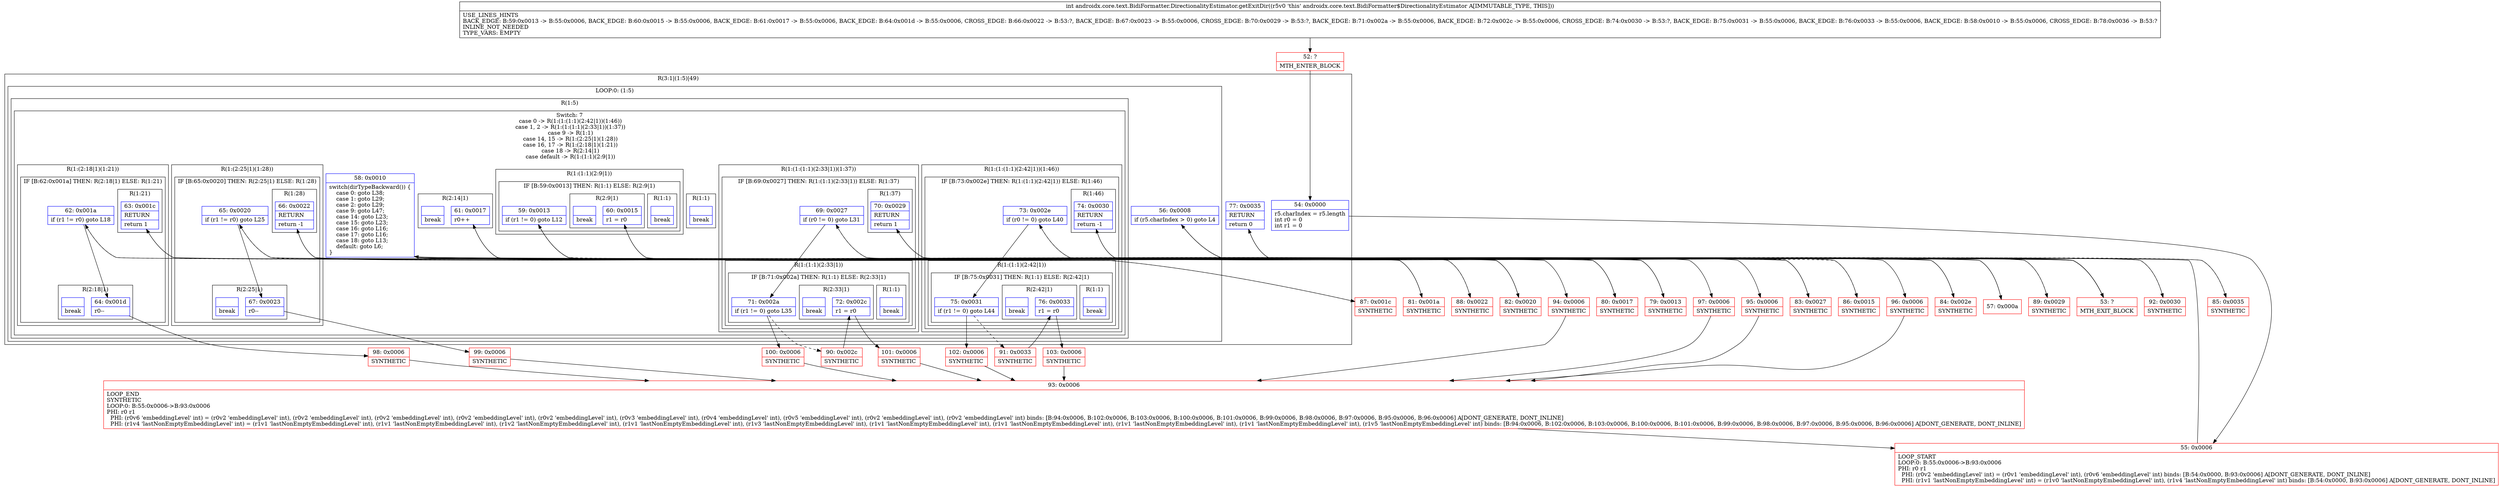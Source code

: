 digraph "CFG forandroidx.core.text.BidiFormatter.DirectionalityEstimator.getExitDir()I" {
subgraph cluster_Region_294732804 {
label = "R(3:1|(1:5)|49)";
node [shape=record,color=blue];
Node_54 [shape=record,label="{54\:\ 0x0000|r5.charIndex = r5.length\lint r0 = 0\lint r1 = 0\l}"];
subgraph cluster_LoopRegion_1325796715 {
label = "LOOP:0: (1:5)";
node [shape=record,color=blue];
Node_56 [shape=record,label="{56\:\ 0x0008|if (r5.charIndex \> 0) goto L4\l}"];
subgraph cluster_Region_586201674 {
label = "R(1:5)";
node [shape=record,color=blue];
subgraph cluster_SwitchRegion_2092264310 {
label = "Switch: 7
 case 0 -> R(1:(1:(1:1)(2:42|1))(1:46))
 case 1, 2 -> R(1:(1:(1:1)(2:33|1))(1:37))
 case 9 -> R(1:1)
 case 14, 15 -> R(1:(2:25|1)(1:28))
 case 16, 17 -> R(1:(2:18|1)(1:21))
 case 18 -> R(2:14|1)
 case default -> R(1:(1:1)(2:9|1))";
node [shape=record,color=blue];
Node_58 [shape=record,label="{58\:\ 0x0010|switch(dirTypeBackward()) \{\l    case 0: goto L38;\l    case 1: goto L29;\l    case 2: goto L29;\l    case 9: goto L47;\l    case 14: goto L23;\l    case 15: goto L23;\l    case 16: goto L16;\l    case 17: goto L16;\l    case 18: goto L13;\l    default: goto L6;\l\}\l}"];
subgraph cluster_Region_843494172 {
label = "R(1:(1:(1:1)(2:42|1))(1:46))";
node [shape=record,color=blue];
subgraph cluster_IfRegion_2073723628 {
label = "IF [B:73:0x002e] THEN: R(1:(1:1)(2:42|1)) ELSE: R(1:46)";
node [shape=record,color=blue];
Node_73 [shape=record,label="{73\:\ 0x002e|if (r0 != 0) goto L40\l}"];
subgraph cluster_Region_1297390954 {
label = "R(1:(1:1)(2:42|1))";
node [shape=record,color=blue];
subgraph cluster_IfRegion_214823068 {
label = "IF [B:75:0x0031] THEN: R(1:1) ELSE: R(2:42|1)";
node [shape=record,color=blue];
Node_75 [shape=record,label="{75\:\ 0x0031|if (r1 != 0) goto L44\l}"];
subgraph cluster_Region_1783712864 {
label = "R(1:1)";
node [shape=record,color=blue];
Node_InsnContainer_1038640263 [shape=record,label="{|break\l}"];
}
subgraph cluster_Region_2100980820 {
label = "R(2:42|1)";
node [shape=record,color=blue];
Node_76 [shape=record,label="{76\:\ 0x0033|r1 = r0\l}"];
Node_InsnContainer_984743541 [shape=record,label="{|break\l}"];
}
}
}
subgraph cluster_Region_1399294852 {
label = "R(1:46)";
node [shape=record,color=blue];
Node_74 [shape=record,label="{74\:\ 0x0030|RETURN\l|return \-1\l}"];
}
}
}
subgraph cluster_Region_859176900 {
label = "R(1:(1:(1:1)(2:33|1))(1:37))";
node [shape=record,color=blue];
subgraph cluster_IfRegion_2051933085 {
label = "IF [B:69:0x0027] THEN: R(1:(1:1)(2:33|1)) ELSE: R(1:37)";
node [shape=record,color=blue];
Node_69 [shape=record,label="{69\:\ 0x0027|if (r0 != 0) goto L31\l}"];
subgraph cluster_Region_1292331385 {
label = "R(1:(1:1)(2:33|1))";
node [shape=record,color=blue];
subgraph cluster_IfRegion_800207577 {
label = "IF [B:71:0x002a] THEN: R(1:1) ELSE: R(2:33|1)";
node [shape=record,color=blue];
Node_71 [shape=record,label="{71\:\ 0x002a|if (r1 != 0) goto L35\l}"];
subgraph cluster_Region_2029020410 {
label = "R(1:1)";
node [shape=record,color=blue];
Node_InsnContainer_396688331 [shape=record,label="{|break\l}"];
}
subgraph cluster_Region_415296453 {
label = "R(2:33|1)";
node [shape=record,color=blue];
Node_72 [shape=record,label="{72\:\ 0x002c|r1 = r0\l}"];
Node_InsnContainer_200535332 [shape=record,label="{|break\l}"];
}
}
}
subgraph cluster_Region_2101940610 {
label = "R(1:37)";
node [shape=record,color=blue];
Node_70 [shape=record,label="{70\:\ 0x0029|RETURN\l|return 1\l}"];
}
}
}
subgraph cluster_Region_107314533 {
label = "R(1:1)";
node [shape=record,color=blue];
Node_InsnContainer_909096129 [shape=record,label="{|break\l}"];
}
subgraph cluster_Region_581039597 {
label = "R(1:(2:25|1)(1:28))";
node [shape=record,color=blue];
subgraph cluster_IfRegion_929208275 {
label = "IF [B:65:0x0020] THEN: R(2:25|1) ELSE: R(1:28)";
node [shape=record,color=blue];
Node_65 [shape=record,label="{65\:\ 0x0020|if (r1 != r0) goto L25\l}"];
subgraph cluster_Region_2006857500 {
label = "R(2:25|1)";
node [shape=record,color=blue];
Node_67 [shape=record,label="{67\:\ 0x0023|r0\-\-\l}"];
Node_InsnContainer_391193914 [shape=record,label="{|break\l}"];
}
subgraph cluster_Region_980610272 {
label = "R(1:28)";
node [shape=record,color=blue];
Node_66 [shape=record,label="{66\:\ 0x0022|RETURN\l|return \-1\l}"];
}
}
}
subgraph cluster_Region_1899028179 {
label = "R(1:(2:18|1)(1:21))";
node [shape=record,color=blue];
subgraph cluster_IfRegion_429135271 {
label = "IF [B:62:0x001a] THEN: R(2:18|1) ELSE: R(1:21)";
node [shape=record,color=blue];
Node_62 [shape=record,label="{62\:\ 0x001a|if (r1 != r0) goto L18\l}"];
subgraph cluster_Region_1084816253 {
label = "R(2:18|1)";
node [shape=record,color=blue];
Node_64 [shape=record,label="{64\:\ 0x001d|r0\-\-\l}"];
Node_InsnContainer_1553159045 [shape=record,label="{|break\l}"];
}
subgraph cluster_Region_1123407320 {
label = "R(1:21)";
node [shape=record,color=blue];
Node_63 [shape=record,label="{63\:\ 0x001c|RETURN\l|return 1\l}"];
}
}
}
subgraph cluster_Region_1622170522 {
label = "R(2:14|1)";
node [shape=record,color=blue];
Node_61 [shape=record,label="{61\:\ 0x0017|r0++\l}"];
Node_InsnContainer_1867326602 [shape=record,label="{|break\l}"];
}
subgraph cluster_Region_419215862 {
label = "R(1:(1:1)(2:9|1))";
node [shape=record,color=blue];
subgraph cluster_IfRegion_372384677 {
label = "IF [B:59:0x0013] THEN: R(1:1) ELSE: R(2:9|1)";
node [shape=record,color=blue];
Node_59 [shape=record,label="{59\:\ 0x0013|if (r1 != 0) goto L12\l}"];
subgraph cluster_Region_1580588567 {
label = "R(1:1)";
node [shape=record,color=blue];
Node_InsnContainer_847420188 [shape=record,label="{|break\l}"];
}
subgraph cluster_Region_332181475 {
label = "R(2:9|1)";
node [shape=record,color=blue];
Node_60 [shape=record,label="{60\:\ 0x0015|r1 = r0\l}"];
Node_InsnContainer_879595698 [shape=record,label="{|break\l}"];
}
}
}
}
}
}
Node_77 [shape=record,label="{77\:\ 0x0035|RETURN\l|return 0\l}"];
}
Node_52 [shape=record,color=red,label="{52\:\ ?|MTH_ENTER_BLOCK\l}"];
Node_55 [shape=record,color=red,label="{55\:\ 0x0006|LOOP_START\lLOOP:0: B:55:0x0006\-\>B:93:0x0006\lPHI: r0 r1 \l  PHI: (r0v2 'embeddingLevel' int) = (r0v1 'embeddingLevel' int), (r0v6 'embeddingLevel' int) binds: [B:54:0x0000, B:93:0x0006] A[DONT_GENERATE, DONT_INLINE]\l  PHI: (r1v1 'lastNonEmptyEmbeddingLevel' int) = (r1v0 'lastNonEmptyEmbeddingLevel' int), (r1v4 'lastNonEmptyEmbeddingLevel' int) binds: [B:54:0x0000, B:93:0x0006] A[DONT_GENERATE, DONT_INLINE]\l}"];
Node_57 [shape=record,color=red,label="{57\:\ 0x000a}"];
Node_79 [shape=record,color=red,label="{79\:\ 0x0013|SYNTHETIC\l}"];
Node_86 [shape=record,color=red,label="{86\:\ 0x0015|SYNTHETIC\l}"];
Node_96 [shape=record,color=red,label="{96\:\ 0x0006|SYNTHETIC\l}"];
Node_93 [shape=record,color=red,label="{93\:\ 0x0006|LOOP_END\lSYNTHETIC\lLOOP:0: B:55:0x0006\-\>B:93:0x0006\lPHI: r0 r1 \l  PHI: (r0v6 'embeddingLevel' int) = (r0v2 'embeddingLevel' int), (r0v2 'embeddingLevel' int), (r0v2 'embeddingLevel' int), (r0v2 'embeddingLevel' int), (r0v2 'embeddingLevel' int), (r0v3 'embeddingLevel' int), (r0v4 'embeddingLevel' int), (r0v5 'embeddingLevel' int), (r0v2 'embeddingLevel' int), (r0v2 'embeddingLevel' int) binds: [B:94:0x0006, B:102:0x0006, B:103:0x0006, B:100:0x0006, B:101:0x0006, B:99:0x0006, B:98:0x0006, B:97:0x0006, B:95:0x0006, B:96:0x0006] A[DONT_GENERATE, DONT_INLINE]\l  PHI: (r1v4 'lastNonEmptyEmbeddingLevel' int) = (r1v1 'lastNonEmptyEmbeddingLevel' int), (r1v1 'lastNonEmptyEmbeddingLevel' int), (r1v2 'lastNonEmptyEmbeddingLevel' int), (r1v1 'lastNonEmptyEmbeddingLevel' int), (r1v3 'lastNonEmptyEmbeddingLevel' int), (r1v1 'lastNonEmptyEmbeddingLevel' int), (r1v1 'lastNonEmptyEmbeddingLevel' int), (r1v1 'lastNonEmptyEmbeddingLevel' int), (r1v1 'lastNonEmptyEmbeddingLevel' int), (r1v5 'lastNonEmptyEmbeddingLevel' int) binds: [B:94:0x0006, B:102:0x0006, B:103:0x0006, B:100:0x0006, B:101:0x0006, B:99:0x0006, B:98:0x0006, B:97:0x0006, B:95:0x0006, B:96:0x0006] A[DONT_GENERATE, DONT_INLINE]\l}"];
Node_95 [shape=record,color=red,label="{95\:\ 0x0006|SYNTHETIC\l}"];
Node_80 [shape=record,color=red,label="{80\:\ 0x0017|SYNTHETIC\l}"];
Node_97 [shape=record,color=red,label="{97\:\ 0x0006|SYNTHETIC\l}"];
Node_81 [shape=record,color=red,label="{81\:\ 0x001a|SYNTHETIC\l}"];
Node_98 [shape=record,color=red,label="{98\:\ 0x0006|SYNTHETIC\l}"];
Node_87 [shape=record,color=red,label="{87\:\ 0x001c|SYNTHETIC\l}"];
Node_53 [shape=record,color=red,label="{53\:\ ?|MTH_EXIT_BLOCK\l}"];
Node_82 [shape=record,color=red,label="{82\:\ 0x0020|SYNTHETIC\l}"];
Node_99 [shape=record,color=red,label="{99\:\ 0x0006|SYNTHETIC\l}"];
Node_88 [shape=record,color=red,label="{88\:\ 0x0022|SYNTHETIC\l}"];
Node_83 [shape=record,color=red,label="{83\:\ 0x0027|SYNTHETIC\l}"];
Node_90 [shape=record,color=red,label="{90\:\ 0x002c|SYNTHETIC\l}"];
Node_101 [shape=record,color=red,label="{101\:\ 0x0006|SYNTHETIC\l}"];
Node_100 [shape=record,color=red,label="{100\:\ 0x0006|SYNTHETIC\l}"];
Node_89 [shape=record,color=red,label="{89\:\ 0x0029|SYNTHETIC\l}"];
Node_84 [shape=record,color=red,label="{84\:\ 0x002e|SYNTHETIC\l}"];
Node_91 [shape=record,color=red,label="{91\:\ 0x0033|SYNTHETIC\l}"];
Node_103 [shape=record,color=red,label="{103\:\ 0x0006|SYNTHETIC\l}"];
Node_102 [shape=record,color=red,label="{102\:\ 0x0006|SYNTHETIC\l}"];
Node_92 [shape=record,color=red,label="{92\:\ 0x0030|SYNTHETIC\l}"];
Node_94 [shape=record,color=red,label="{94\:\ 0x0006|SYNTHETIC\l}"];
Node_85 [shape=record,color=red,label="{85\:\ 0x0035|SYNTHETIC\l}"];
MethodNode[shape=record,label="{int androidx.core.text.BidiFormatter.DirectionalityEstimator.getExitDir((r5v0 'this' androidx.core.text.BidiFormatter$DirectionalityEstimator A[IMMUTABLE_TYPE, THIS]))  | USE_LINES_HINTS\lBACK_EDGE: B:59:0x0013 \-\> B:55:0x0006, BACK_EDGE: B:60:0x0015 \-\> B:55:0x0006, BACK_EDGE: B:61:0x0017 \-\> B:55:0x0006, BACK_EDGE: B:64:0x001d \-\> B:55:0x0006, CROSS_EDGE: B:66:0x0022 \-\> B:53:?, BACK_EDGE: B:67:0x0023 \-\> B:55:0x0006, CROSS_EDGE: B:70:0x0029 \-\> B:53:?, BACK_EDGE: B:71:0x002a \-\> B:55:0x0006, BACK_EDGE: B:72:0x002c \-\> B:55:0x0006, CROSS_EDGE: B:74:0x0030 \-\> B:53:?, BACK_EDGE: B:75:0x0031 \-\> B:55:0x0006, BACK_EDGE: B:76:0x0033 \-\> B:55:0x0006, BACK_EDGE: B:58:0x0010 \-\> B:55:0x0006, CROSS_EDGE: B:78:0x0036 \-\> B:53:?\lINLINE_NOT_NEEDED\lTYPE_VARS: EMPTY\l}"];
MethodNode -> Node_52;Node_54 -> Node_55;
Node_56 -> Node_57;
Node_56 -> Node_85[style=dashed];
Node_58 -> Node_79;
Node_58 -> Node_80;
Node_58 -> Node_81;
Node_58 -> Node_82;
Node_58 -> Node_83;
Node_58 -> Node_84;
Node_58 -> Node_94;
Node_73 -> Node_75;
Node_73 -> Node_92[style=dashed];
Node_75 -> Node_91[style=dashed];
Node_75 -> Node_102;
Node_76 -> Node_103;
Node_74 -> Node_53;
Node_69 -> Node_71;
Node_69 -> Node_89[style=dashed];
Node_71 -> Node_90[style=dashed];
Node_71 -> Node_100;
Node_72 -> Node_101;
Node_70 -> Node_53;
Node_65 -> Node_67;
Node_65 -> Node_88[style=dashed];
Node_67 -> Node_99;
Node_66 -> Node_53;
Node_62 -> Node_64;
Node_62 -> Node_87[style=dashed];
Node_64 -> Node_98;
Node_63 -> Node_53;
Node_61 -> Node_97;
Node_59 -> Node_86[style=dashed];
Node_59 -> Node_95;
Node_60 -> Node_96;
Node_77 -> Node_53;
Node_52 -> Node_54;
Node_55 -> Node_56;
Node_57 -> Node_58;
Node_79 -> Node_59;
Node_86 -> Node_60;
Node_96 -> Node_93;
Node_93 -> Node_55;
Node_95 -> Node_93;
Node_80 -> Node_61;
Node_97 -> Node_93;
Node_81 -> Node_62;
Node_98 -> Node_93;
Node_87 -> Node_63;
Node_82 -> Node_65;
Node_99 -> Node_93;
Node_88 -> Node_66;
Node_83 -> Node_69;
Node_90 -> Node_72;
Node_101 -> Node_93;
Node_100 -> Node_93;
Node_89 -> Node_70;
Node_84 -> Node_73;
Node_91 -> Node_76;
Node_103 -> Node_93;
Node_102 -> Node_93;
Node_92 -> Node_74;
Node_94 -> Node_93;
Node_85 -> Node_77;
}


